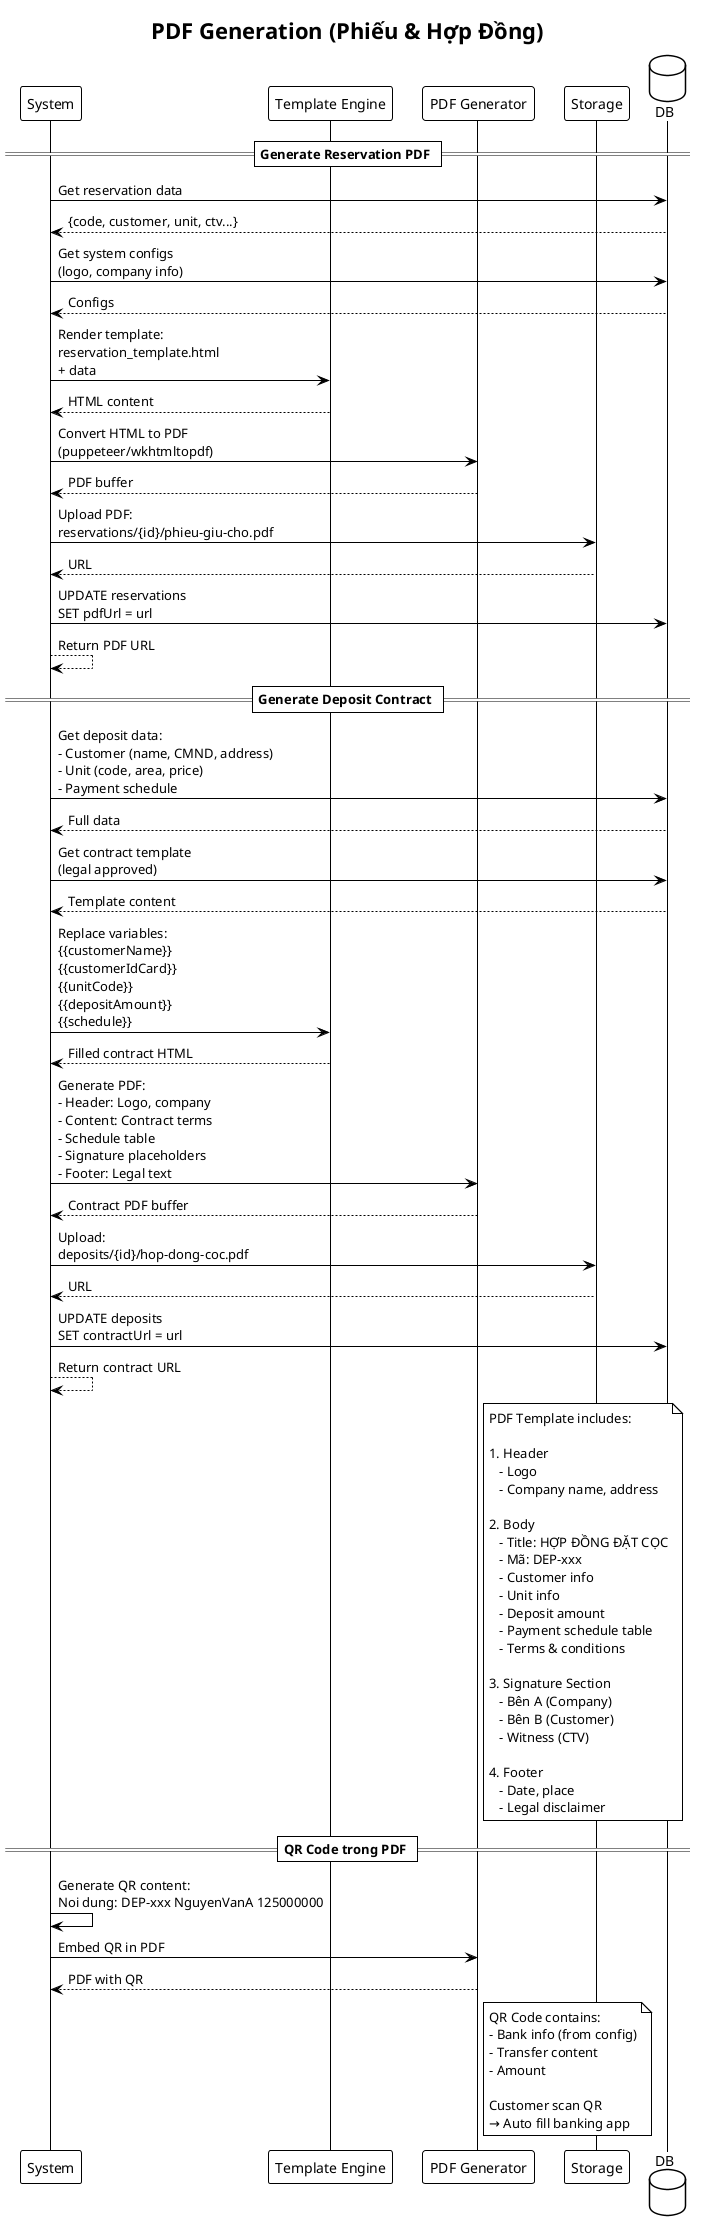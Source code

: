 @startuml
!theme plain
title PDF Generation (Phiếu & Hợp Đồng)

participant "System" as sys
participant "Template Engine" as tpl
participant "PDF Generator" as pdf
participant "Storage" as s3
database "DB" as db

== Generate Reservation PDF ==

sys -> db: Get reservation data
db --> sys: {code, customer, unit, ctv...}

sys -> db: Get system configs\n(logo, company info)
db --> sys: Configs

sys -> tpl: Render template:\nreservation_template.html\n+ data
tpl --> sys: HTML content

sys -> pdf: Convert HTML to PDF\n(puppeteer/wkhtmltopdf)
pdf --> sys: PDF buffer

sys -> s3: Upload PDF:\nreservations/{id}/phieu-giu-cho.pdf
s3 --> sys: URL

sys -> db: UPDATE reservations\nSET pdfUrl = url

sys --> sys: Return PDF URL

== Generate Deposit Contract ==

sys -> db: Get deposit data:\n- Customer (name, CMND, address)\n- Unit (code, area, price)\n- Payment schedule
db --> sys: Full data

sys -> db: Get contract template\n(legal approved)
db --> sys: Template content

sys -> tpl: Replace variables:\n{{customerName}}\n{{customerIdCard}}\n{{unitCode}}\n{{depositAmount}}\n{{schedule}}

tpl --> sys: Filled contract HTML

sys -> pdf: Generate PDF:\n- Header: Logo, company\n- Content: Contract terms\n- Schedule table\n- Signature placeholders\n- Footer: Legal text

pdf --> sys: Contract PDF buffer

sys -> s3: Upload:\ndeposits/{id}/hop-dong-coc.pdf
s3 --> sys: URL

sys -> db: UPDATE deposits\nSET contractUrl = url

sys --> sys: Return contract URL

note right of pdf
  PDF Template includes:
  
  1. Header
     - Logo
     - Company name, address
  
  2. Body
     - Title: HỢP ĐỒNG ĐẶT CỌC
     - Mã: DEP-xxx
     - Customer info
     - Unit info
     - Deposit amount
     - Payment schedule table
     - Terms & conditions
  
  3. Signature Section
     - Bên A (Company)
     - Bên B (Customer)
     - Witness (CTV)
  
  4. Footer
     - Date, place
     - Legal disclaimer
end note

== QR Code trong PDF ==

sys -> sys: Generate QR content:\nNoi dung: DEP-xxx NguyenVanA 125000000

sys -> pdf: Embed QR in PDF
pdf --> sys: PDF with QR

note right of pdf
  QR Code contains:
  - Bank info (from config)
  - Transfer content
  - Amount
  
  Customer scan QR
  → Auto fill banking app
end note

@enduml

